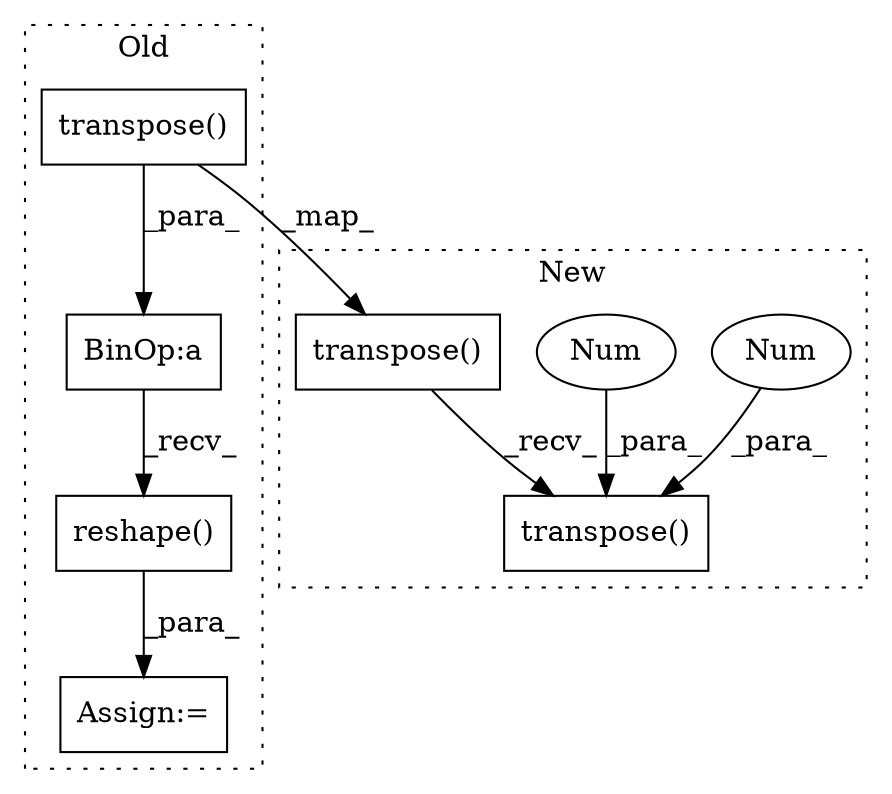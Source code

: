 digraph G {
subgraph cluster0 {
1 [label="reshape()" a="75" s="849,879" l="19,1" shape="box"];
5 [label="Assign:=" a="68" s="846" l="3" shape="box"];
6 [label="BinOp:a" a="82" s="851" l="3" shape="box"];
7 [label="transpose()" a="75" s="774,792" l="12,1" shape="box"];
label = "Old";
style="dotted";
}
subgraph cluster1 {
2 [label="transpose()" a="75" s="843,864" l="15,1" shape="box"];
3 [label="Num" a="76" s="858" l="2" shape="ellipse"];
4 [label="Num" a="76" s="862" l="2" shape="ellipse"];
8 [label="transpose()" a="75" s="750,768" l="12,1" shape="box"];
label = "New";
style="dotted";
}
1 -> 5 [label="_para_"];
3 -> 2 [label="_para_"];
4 -> 2 [label="_para_"];
6 -> 1 [label="_recv_"];
7 -> 6 [label="_para_"];
7 -> 8 [label="_map_"];
8 -> 2 [label="_recv_"];
}